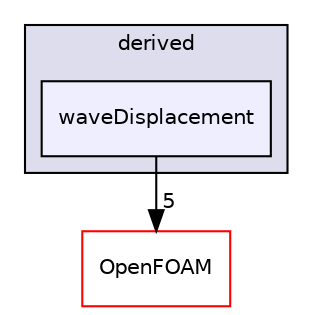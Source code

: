 digraph "src/fvMotionSolver/pointPatchFields/derived/waveDisplacement" {
  bgcolor=transparent;
  compound=true
  node [ fontsize="10", fontname="Helvetica"];
  edge [ labelfontsize="10", labelfontname="Helvetica"];
  subgraph clusterdir_afe439a792340c5c5371397d2612bb80 {
    graph [ bgcolor="#ddddee", pencolor="black", label="derived" fontname="Helvetica", fontsize="10", URL="dir_afe439a792340c5c5371397d2612bb80.html"]
  dir_e1e395db5b3570cc1feeefd7cacbb1aa [shape=box, label="waveDisplacement", style="filled", fillcolor="#eeeeff", pencolor="black", URL="dir_e1e395db5b3570cc1feeefd7cacbb1aa.html"];
  }
  dir_c5473ff19b20e6ec4dfe5c310b3778a8 [shape=box label="OpenFOAM" color="red" URL="dir_c5473ff19b20e6ec4dfe5c310b3778a8.html"];
  dir_e1e395db5b3570cc1feeefd7cacbb1aa->dir_c5473ff19b20e6ec4dfe5c310b3778a8 [headlabel="5", labeldistance=1.5 headhref="dir_001316_001897.html"];
}
